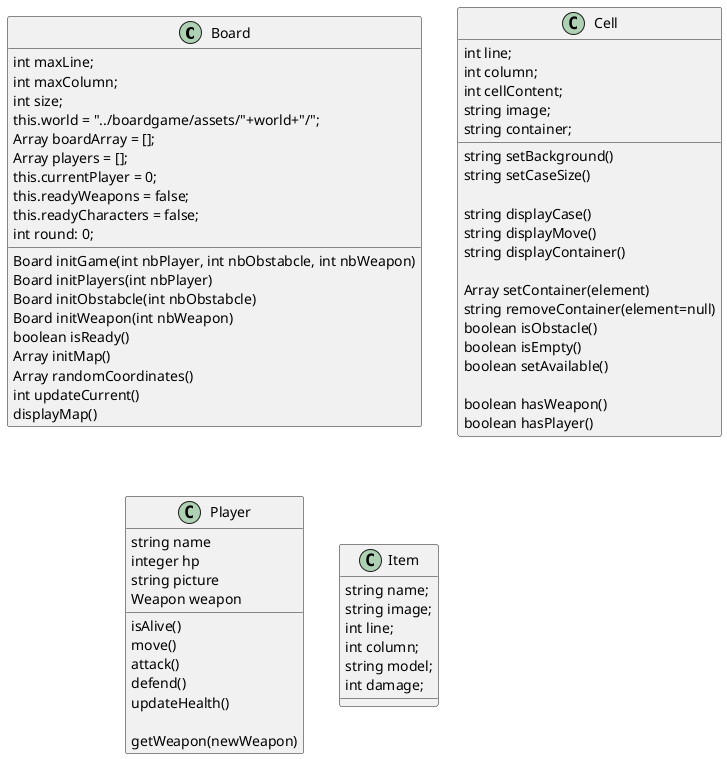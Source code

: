 @startuml
class Board {
    int maxLine;
    int maxColumn;
    int size;
    this.world = "../boardgame/assets/"+world+"/";
    Array boardArray = [];
    '    [{x: 0,y: 0, player: Player, isCurrent: true},{index: 235,player: Player, isCurrent: false}]
    Array players = [];
    this.currentPlayer = 0;
    this.readyWeapons = false;
    this.readyCharacters = false;
    int round: 0;

    Board initGame(int nbPlayer, int nbObstabcle, int nbWeapon)
    Board initPlayers(int nbPlayer)
    Board initObstabcle(int nbObstabcle)
    Board initWeapon(int nbWeapon)
    boolean isReady()
    Array initMap()
    Array randomCoordinates()
    int updateCurrent()
    displayMap()


}

class Cell {
    int line;
    int column;
    int cellContent;
    string image;
    string container;


    string setBackground()
    string setCaseSize()

    string displayCase()
    string displayMove()
    string displayContainer()

    Array setContainer(element)
    string removeContainer(element=null)
    boolean isObstacle()
    boolean isEmpty()
    boolean setAvailable()

    boolean hasWeapon()
    boolean hasPlayer()

}

class Player {
   string name
   integer hp
   string picture
   Weapon weapon

   isAlive()
   move()
   attack()
   defend()
   updateHealth()

   getWeapon(newWeapon)
}

class Item {
    string name;
    string image;
    int line;
    int column;
    string model;
    int damage;
}

@enduml




